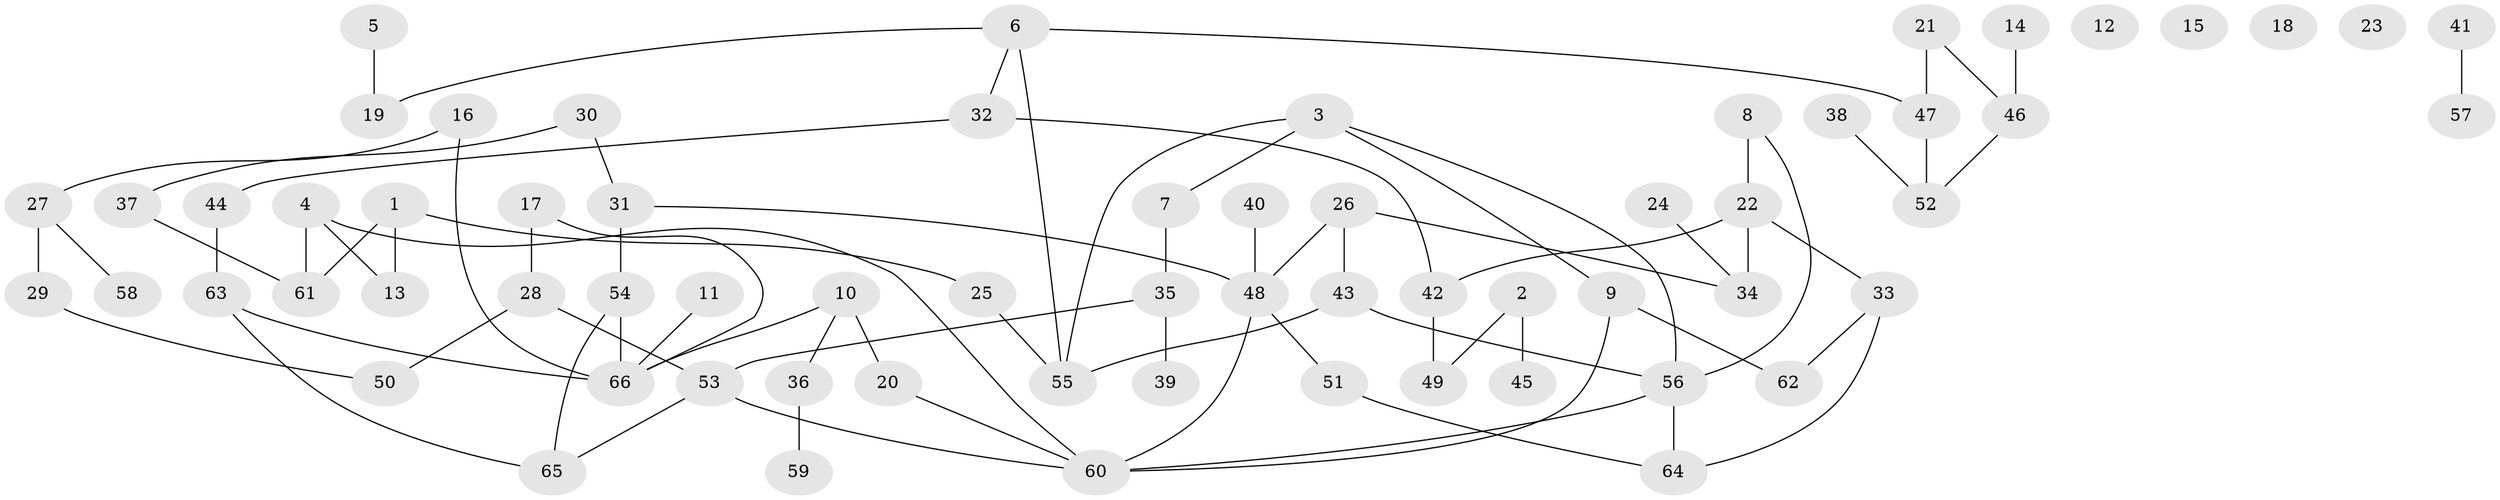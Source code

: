 // Generated by graph-tools (version 1.1) at 2025/00/03/09/25 03:00:41]
// undirected, 66 vertices, 79 edges
graph export_dot {
graph [start="1"]
  node [color=gray90,style=filled];
  1;
  2;
  3;
  4;
  5;
  6;
  7;
  8;
  9;
  10;
  11;
  12;
  13;
  14;
  15;
  16;
  17;
  18;
  19;
  20;
  21;
  22;
  23;
  24;
  25;
  26;
  27;
  28;
  29;
  30;
  31;
  32;
  33;
  34;
  35;
  36;
  37;
  38;
  39;
  40;
  41;
  42;
  43;
  44;
  45;
  46;
  47;
  48;
  49;
  50;
  51;
  52;
  53;
  54;
  55;
  56;
  57;
  58;
  59;
  60;
  61;
  62;
  63;
  64;
  65;
  66;
  1 -- 13;
  1 -- 25;
  1 -- 61;
  2 -- 45;
  2 -- 49;
  3 -- 7;
  3 -- 9;
  3 -- 55;
  3 -- 56;
  4 -- 13;
  4 -- 60;
  4 -- 61;
  5 -- 19;
  6 -- 19;
  6 -- 32;
  6 -- 47;
  6 -- 55;
  7 -- 35;
  8 -- 22;
  8 -- 56;
  9 -- 60;
  9 -- 62;
  10 -- 20;
  10 -- 36;
  10 -- 66;
  11 -- 66;
  14 -- 46;
  16 -- 27;
  16 -- 66;
  17 -- 28;
  17 -- 66;
  20 -- 60;
  21 -- 46;
  21 -- 47;
  22 -- 33;
  22 -- 34;
  22 -- 42;
  24 -- 34;
  25 -- 55;
  26 -- 34;
  26 -- 43;
  26 -- 48;
  27 -- 29;
  27 -- 58;
  28 -- 50;
  28 -- 53;
  29 -- 50;
  30 -- 31;
  30 -- 37;
  31 -- 48;
  31 -- 54;
  32 -- 42;
  32 -- 44;
  33 -- 62;
  33 -- 64;
  35 -- 39;
  35 -- 53;
  36 -- 59;
  37 -- 61;
  38 -- 52;
  40 -- 48;
  41 -- 57;
  42 -- 49;
  43 -- 55;
  43 -- 56;
  44 -- 63;
  46 -- 52;
  47 -- 52;
  48 -- 51;
  48 -- 60;
  51 -- 64;
  53 -- 60;
  53 -- 65;
  54 -- 65;
  54 -- 66;
  56 -- 60;
  56 -- 64;
  63 -- 65;
  63 -- 66;
}
